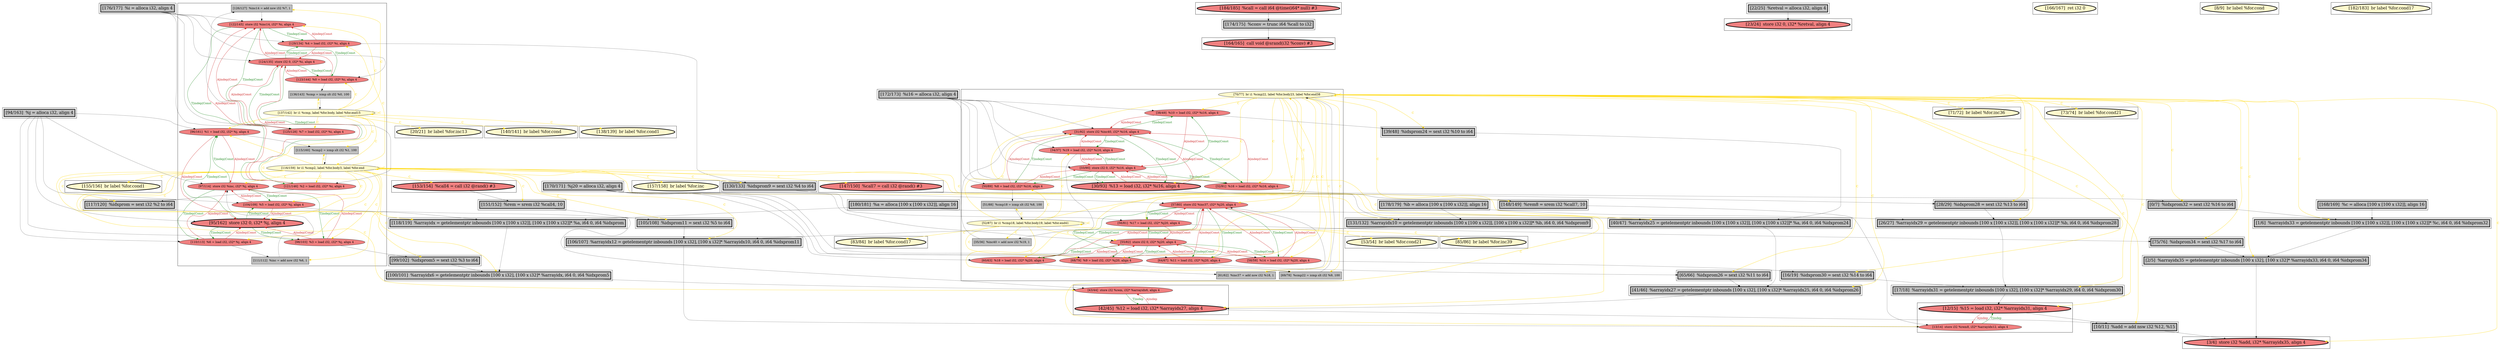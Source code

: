 
digraph G {



node408->node413 [style=solid,color=gold,label="C",penwidth=1.0,fontcolor=gold ]
node412->node402 [style=solid,color=forestgreen,label="T|indep|Const",penwidth=1.0,fontcolor=forestgreen ]
node376->node372 [style=solid,color=black,label="",penwidth=0.5,fontcolor=black ]
node369->node373 [style=solid,color=forestgreen,label="T|indep|Const",penwidth=1.0,fontcolor=forestgreen ]
node399->node366 [style=solid,color=gold,label="C",penwidth=1.0,fontcolor=gold ]
node360->node361 [style=solid,color=forestgreen,label="T|indep",penwidth=1.0,fontcolor=forestgreen ]
node361->node360 [style=solid,color=firebrick3,label="A|indep",penwidth=1.0,fontcolor=firebrick3 ]
node440->node436 [style=solid,color=black,label="",penwidth=0.5,fontcolor=black ]
node372->node382 [style=solid,color=forestgreen,label="T|indep|Const",penwidth=1.0,fontcolor=forestgreen ]
node382->node372 [style=solid,color=firebrick3,label="A|indep|Const",penwidth=1.0,fontcolor=firebrick3 ]
node407->node401 [style=solid,color=firebrick3,label="A|indep|Const",penwidth=1.0,fontcolor=firebrick3 ]
node369->node379 [style=solid,color=forestgreen,label="T|indep|Const",penwidth=1.0,fontcolor=forestgreen ]
node354->node353 [style=solid,color=firebrick3,label="A|indep",penwidth=1.0,fontcolor=firebrick3 ]
node372->node368 [style=solid,color=forestgreen,label="T|indep|Const",penwidth=1.0,fontcolor=forestgreen ]
node368->node372 [style=solid,color=firebrick3,label="A|indep|Const",penwidth=1.0,fontcolor=firebrick3 ]
node368->node377 [style=solid,color=firebrick3,label="A|indep|Const",penwidth=1.0,fontcolor=firebrick3 ]
node377->node368 [style=solid,color=forestgreen,label="T|indep|Const",penwidth=1.0,fontcolor=forestgreen ]
node384->node369 [style=solid,color=firebrick3,label="A|indep|Const",penwidth=1.0,fontcolor=firebrick3 ]
node377->node381 [style=solid,color=forestgreen,label="T|indep|Const",penwidth=1.0,fontcolor=forestgreen ]
node398->node413 [style=solid,color=firebrick3,label="A|indep|Const",penwidth=1.0,fontcolor=firebrick3 ]
node413->node398 [style=solid,color=forestgreen,label="T|indep|Const",penwidth=1.0,fontcolor=forestgreen ]
node380->node377 [style=solid,color=firebrick3,label="A|indep|Const",penwidth=1.0,fontcolor=firebrick3 ]
node408->node367 [style=solid,color=gold,label="C",penwidth=1.0,fontcolor=gold ]
node353->node354 [style=solid,color=forestgreen,label="T|indep",penwidth=1.0,fontcolor=forestgreen ]
node372->node380 [style=solid,color=forestgreen,label="T|indep|Const",penwidth=1.0,fontcolor=forestgreen ]
node373->node369 [style=solid,color=firebrick3,label="A|indep|Const",penwidth=1.0,fontcolor=firebrick3 ]
node380->node372 [style=solid,color=firebrick3,label="A|indep|Const",penwidth=1.0,fontcolor=firebrick3 ]
node414->node398 [style=solid,color=forestgreen,label="T|indep|Const",penwidth=1.0,fontcolor=forestgreen ]
node398->node414 [style=solid,color=firebrick3,label="A|indep|Const",penwidth=1.0,fontcolor=firebrick3 ]
node370->node433 [style=solid,color=gold,label="C",penwidth=1.0,fontcolor=gold ]
node403->node401 [style=solid,color=firebrick3,label="A|indep|Const",penwidth=1.0,fontcolor=firebrick3 ]
node414->node397 [style=solid,color=forestgreen,label="T|indep|Const",penwidth=1.0,fontcolor=forestgreen ]
node397->node414 [style=solid,color=firebrick3,label="A|indep|Const",penwidth=1.0,fontcolor=firebrick3 ]
node400->node413 [style=solid,color=firebrick3,label="A|indep|Const",penwidth=1.0,fontcolor=firebrick3 ]
node413->node400 [style=solid,color=forestgreen,label="T|indep|Const",penwidth=1.0,fontcolor=forestgreen ]
node407->node412 [style=solid,color=firebrick3,label="A|indep|Const",penwidth=1.0,fontcolor=firebrick3 ]
node412->node407 [style=solid,color=forestgreen,label="T|indep|Const",penwidth=1.0,fontcolor=forestgreen ]
node387->node371 [style=solid,color=black,label="",penwidth=0.5,fontcolor=black ]
node352->node389 [style=solid,color=black,label="",penwidth=0.5,fontcolor=black ]
node414->node405 [style=solid,color=forestgreen,label="T|indep|Const",penwidth=1.0,fontcolor=forestgreen ]
node405->node414 [style=solid,color=firebrick3,label="A|indep|Const",penwidth=1.0,fontcolor=firebrick3 ]
node354->node352 [style=solid,color=black,label="",penwidth=0.5,fontcolor=black ]
node399->node414 [style=solid,color=gold,label="C",penwidth=1.0,fontcolor=gold ]
node399->node409 [style=solid,color=gold,label="C",penwidth=1.0,fontcolor=gold ]
node437->node362 [style=solid,color=black,label="",penwidth=0.5,fontcolor=black ]
node422->node368 [style=solid,color=black,label="",penwidth=0.5,fontcolor=black ]
node431->node413 [style=solid,color=black,label="",penwidth=0.5,fontcolor=black ]
node363->node362 [style=solid,color=black,label="",penwidth=0.5,fontcolor=black ]
node408->node405 [style=solid,color=gold,label="C",penwidth=1.0,fontcolor=gold ]
node432->node436 [style=solid,color=black,label="",penwidth=0.5,fontcolor=black ]
node375->node376 [style=solid,color=gold,label="C",penwidth=1.0,fontcolor=gold ]
node400->node414 [style=solid,color=firebrick3,label="A|indep|Const",penwidth=1.0,fontcolor=firebrick3 ]
node436->node360 [style=solid,color=black,label="",penwidth=0.5,fontcolor=black ]
node409->node406 [style=solid,color=black,label="",penwidth=0.5,fontcolor=black ]
node412->node403 [style=solid,color=forestgreen,label="T|indep|Const",penwidth=1.0,fontcolor=forestgreen ]
node411->node414 [style=solid,color=firebrick3,label="A|indep|Const",penwidth=1.0,fontcolor=firebrick3 ]
node370->node388 [style=solid,color=gold,label="C",penwidth=1.0,fontcolor=gold ]
node403->node416 [style=solid,color=black,label="",penwidth=0.5,fontcolor=black ]
node401->node402 [style=solid,color=forestgreen,label="T|indep|Const",penwidth=1.0,fontcolor=forestgreen ]
node411->node358 [style=solid,color=black,label="",penwidth=0.5,fontcolor=black ]
node401->node404 [style=solid,color=forestgreen,label="T|indep|Const",penwidth=1.0,fontcolor=forestgreen ]
node413->node411 [style=solid,color=forestgreen,label="T|indep|Const",penwidth=1.0,fontcolor=forestgreen ]
node370->node425 [style=solid,color=gold,label="C",penwidth=1.0,fontcolor=gold ]
node380->node435 [style=solid,color=black,label="",penwidth=0.5,fontcolor=black ]
node379->node371 [style=solid,color=firebrick3,label="A|indep|Const",penwidth=1.0,fontcolor=firebrick3 ]
node438->node434 [style=solid,color=black,label="",penwidth=0.5,fontcolor=black ]
node379->node369 [style=solid,color=firebrick3,label="A|indep|Const",penwidth=1.0,fontcolor=firebrick3 ]
node374->node369 [style=solid,color=black,label="",penwidth=0.5,fontcolor=black ]
node441->node349 [style=solid,color=black,label="",penwidth=0.5,fontcolor=black ]
node381->node376 [style=solid,color=black,label="",penwidth=0.5,fontcolor=black ]
node406->node399 [style=solid,color=black,label="",penwidth=0.5,fontcolor=black ]
node370->node380 [style=solid,color=gold,label="C",penwidth=1.0,fontcolor=gold ]
node408->node416 [style=solid,color=gold,label="C",penwidth=1.0,fontcolor=gold ]
node399->node417 [style=solid,color=gold,label="C",penwidth=1.0,fontcolor=gold ]
node349->node389 [style=solid,color=black,label="",penwidth=0.5,fontcolor=black ]
node431->node400 [style=solid,color=black,label="",penwidth=0.5,fontcolor=black ]
node411->node413 [style=solid,color=firebrick3,label="A|indep|Const",penwidth=1.0,fontcolor=firebrick3 ]
node371->node384 [style=solid,color=forestgreen,label="T|indep|Const",penwidth=1.0,fontcolor=forestgreen ]
node408->node407 [style=solid,color=gold,label="C",penwidth=1.0,fontcolor=gold ]
node424->node359 [style=solid,color=black,label="",penwidth=0.5,fontcolor=black ]
node403->node412 [style=solid,color=firebrick3,label="A|indep|Const",penwidth=1.0,fontcolor=firebrick3 ]
node399->node421 [style=solid,color=gold,label="C",penwidth=1.0,fontcolor=gold ]
node408->node363 [style=solid,color=gold,label="C",penwidth=1.0,fontcolor=gold ]
node435->node432 [style=solid,color=black,label="",penwidth=0.5,fontcolor=black ]
node372->node381 [style=solid,color=forestgreen,label="T|indep|Const",penwidth=1.0,fontcolor=forestgreen ]
node399->node408 [style=solid,color=gold,label="C",penwidth=1.0,fontcolor=gold ]
node408->node359 [style=solid,color=gold,label="C",penwidth=1.0,fontcolor=gold ]
node404->node395 [style=solid,color=black,label="",penwidth=0.5,fontcolor=black ]
node370->node440 [style=solid,color=gold,label="C",penwidth=1.0,fontcolor=gold ]
node408->node390 [style=solid,color=gold,label="C",penwidth=1.0,fontcolor=gold ]
node369->node384 [style=solid,color=forestgreen,label="T|indep|Const",penwidth=1.0,fontcolor=forestgreen ]
node394->node425 [style=solid,color=black,label="",penwidth=0.5,fontcolor=black ]
node370->node383 [style=solid,color=gold,label="C",penwidth=1.0,fontcolor=gold ]
node408->node396 [style=solid,color=gold,label="C",penwidth=1.0,fontcolor=gold ]
node375->node368 [style=solid,color=gold,label="C",penwidth=1.0,fontcolor=gold ]
node370->node434 [style=solid,color=gold,label="C",penwidth=1.0,fontcolor=gold ]
node365->node363 [style=solid,color=black,label="",penwidth=0.5,fontcolor=black ]
node408->node352 [style=solid,color=gold,label="C",penwidth=1.0,fontcolor=gold ]
node375->node385 [style=solid,color=gold,label="C",penwidth=1.0,fontcolor=gold ]
node375->node381 [style=solid,color=gold,label="C",penwidth=1.0,fontcolor=gold ]
node401->node407 [style=solid,color=forestgreen,label="T|indep|Const",penwidth=1.0,fontcolor=forestgreen ]
node408->node362 [style=solid,color=gold,label="C",penwidth=1.0,fontcolor=gold ]
node370->node374 [style=solid,color=gold,label="C",penwidth=1.0,fontcolor=gold ]
node384->node371 [style=solid,color=firebrick3,label="A|indep|Const",penwidth=1.0,fontcolor=firebrick3 ]
node370->node419 [style=solid,color=gold,label="C",penwidth=1.0,fontcolor=gold ]
node375->node378 [style=solid,color=gold,label="C",penwidth=1.0,fontcolor=gold ]
node408->node358 [style=solid,color=gold,label="C",penwidth=1.0,fontcolor=gold ]
node370->node439 [style=solid,color=gold,label="C",penwidth=1.0,fontcolor=gold ]
node395->node412 [style=solid,color=black,label="",penwidth=0.5,fontcolor=black ]
node370->node435 [style=solid,color=gold,label="C",penwidth=1.0,fontcolor=gold ]
node404->node401 [style=solid,color=firebrick3,label="A|indep|Const",penwidth=1.0,fontcolor=firebrick3 ]
node361->node352 [style=solid,color=black,label="",penwidth=0.5,fontcolor=black ]
node378->node375 [style=solid,color=black,label="",penwidth=0.5,fontcolor=black ]
node359->node355 [style=solid,color=black,label="",penwidth=0.5,fontcolor=black ]
node379->node374 [style=solid,color=black,label="",penwidth=0.5,fontcolor=black ]
node370->node379 [style=solid,color=gold,label="C",penwidth=1.0,fontcolor=gold ]
node399->node400 [style=solid,color=gold,label="C",penwidth=1.0,fontcolor=gold ]
node414->node411 [style=solid,color=forestgreen,label="T|indep|Const",penwidth=1.0,fontcolor=forestgreen ]
node370->node360 [style=solid,color=gold,label="C",penwidth=1.0,fontcolor=gold ]
node408->node350 [style=solid,color=gold,label="C",penwidth=1.0,fontcolor=gold ]
node370->node386 [style=solid,color=gold,label="C",penwidth=1.0,fontcolor=gold ]
node408->node354 [style=solid,color=gold,label="C",penwidth=1.0,fontcolor=gold ]
node370->node382 [style=solid,color=gold,label="C",penwidth=1.0,fontcolor=gold ]
node375->node375 [style=solid,color=gold,label="C",penwidth=1.0,fontcolor=gold ]
node375->node356 [style=solid,color=gold,label="C",penwidth=1.0,fontcolor=gold ]
node370->node436 [style=solid,color=gold,label="C",penwidth=1.0,fontcolor=gold ]
node408->node361 [style=solid,color=gold,label="C",penwidth=1.0,fontcolor=gold ]
node384->node440 [style=solid,color=black,label="",penwidth=0.5,fontcolor=black ]
node401->node409 [style=solid,color=forestgreen,label="T|indep|Const",penwidth=1.0,fontcolor=forestgreen ]
node375->node383 [style=solid,color=gold,label="C",penwidth=1.0,fontcolor=gold ]
node375->node426 [style=solid,color=gold,label="C",penwidth=1.0,fontcolor=gold ]
node399->node399 [style=solid,color=gold,label="C",penwidth=1.0,fontcolor=gold ]
node375->node430 [style=solid,color=gold,label="C",penwidth=1.0,fontcolor=gold ]
node370->node432 [style=solid,color=gold,label="C",penwidth=1.0,fontcolor=gold ]
node399->node412 [style=solid,color=gold,label="C",penwidth=1.0,fontcolor=gold ]
node370->node370 [style=solid,color=gold,label="C",penwidth=1.0,fontcolor=gold ]
node399->node395 [style=solid,color=gold,label="C",penwidth=1.0,fontcolor=gold ]
node370->node353 [style=solid,color=gold,label="C",penwidth=1.0,fontcolor=gold ]
node408->node365 [style=solid,color=gold,label="C",penwidth=1.0,fontcolor=gold ]
node375->node372 [style=solid,color=gold,label="C",penwidth=1.0,fontcolor=gold ]
node370->node391 [style=solid,color=gold,label="C",penwidth=1.0,fontcolor=gold ]
node408->node418 [style=solid,color=gold,label="C",penwidth=1.0,fontcolor=gold ]
node422->node372 [style=solid,color=black,label="",penwidth=0.5,fontcolor=black ]
node402->node401 [style=solid,color=firebrick3,label="A|indep|Const",penwidth=1.0,fontcolor=firebrick3 ]
node387->node384 [style=solid,color=black,label="",penwidth=0.5,fontcolor=black ]
node382->node433 [style=solid,color=black,label="",penwidth=0.5,fontcolor=black ]
node402->node412 [style=solid,color=firebrick3,label="A|indep|Const",penwidth=1.0,fontcolor=firebrick3 ]
node433->node386 [style=solid,color=black,label="",penwidth=0.5,fontcolor=black ]
node375->node370 [style=solid,color=gold,label="C",penwidth=1.0,fontcolor=gold ]
node408->node437 [style=solid,color=gold,label="C",penwidth=1.0,fontcolor=gold ]
node410->node408 [style=solid,color=black,label="",penwidth=0.5,fontcolor=black ]
node408->node408 [style=solid,color=gold,label="C",penwidth=1.0,fontcolor=gold ]
node399->node404 [style=solid,color=gold,label="C",penwidth=1.0,fontcolor=gold ]
node402->node365 [style=solid,color=black,label="",penwidth=0.5,fontcolor=black ]
node377->node382 [style=solid,color=forestgreen,label="T|indep|Const",penwidth=1.0,fontcolor=forestgreen ]
node408->node389 [style=solid,color=gold,label="C",penwidth=1.0,fontcolor=gold ]
node377->node380 [style=solid,color=forestgreen,label="T|indep|Const",penwidth=1.0,fontcolor=forestgreen ]
node362->node361 [style=solid,color=black,label="",penwidth=0.5,fontcolor=black ]
node371->node385 [style=solid,color=forestgreen,label="T|indep|Const",penwidth=1.0,fontcolor=forestgreen ]
node420->node363 [style=solid,color=black,label="",penwidth=0.5,fontcolor=black ]
node381->node377 [style=solid,color=firebrick3,label="A|indep|Const",penwidth=1.0,fontcolor=firebrick3 ]
node408->node398 [style=solid,color=gold,label="C",penwidth=1.0,fontcolor=gold ]
node393->node401 [style=solid,color=black,label="",penwidth=0.5,fontcolor=black ]
node399->node406 [style=solid,color=gold,label="C",penwidth=1.0,fontcolor=gold ]
node382->node377 [style=solid,color=firebrick3,label="A|indep|Const",penwidth=1.0,fontcolor=firebrick3 ]
node413->node405 [style=solid,color=forestgreen,label="T|indep|Const",penwidth=1.0,fontcolor=forestgreen ]
node375->node371 [style=solid,color=gold,label="C",penwidth=1.0,fontcolor=gold ]
node408->node441 [style=solid,color=gold,label="C",penwidth=1.0,fontcolor=gold ]
node405->node413 [style=solid,color=firebrick3,label="A|indep|Const",penwidth=1.0,fontcolor=firebrick3 ]
node387->node373 [style=solid,color=black,label="",penwidth=0.5,fontcolor=black ]
node386->node434 [style=solid,color=black,label="",penwidth=0.5,fontcolor=black ]
node369->node385 [style=solid,color=forestgreen,label="T|indep|Const",penwidth=1.0,fontcolor=forestgreen ]
node414->node400 [style=solid,color=forestgreen,label="T|indep|Const",penwidth=1.0,fontcolor=forestgreen ]
node412->node404 [style=solid,color=forestgreen,label="T|indep|Const",penwidth=1.0,fontcolor=forestgreen ]
node391->node360 [style=solid,color=black,label="",penwidth=0.5,fontcolor=black ]
node393->node403 [style=solid,color=black,label="",penwidth=0.5,fontcolor=black ]
node383->node370 [style=solid,color=black,label="",penwidth=0.5,fontcolor=black ]
node370->node438 [style=solid,color=gold,label="C",penwidth=1.0,fontcolor=gold ]
node422->node381 [style=solid,color=black,label="",penwidth=0.5,fontcolor=black ]
node393->node412 [style=solid,color=black,label="",penwidth=0.5,fontcolor=black ]
node413->node397 [style=solid,color=forestgreen,label="T|indep|Const",penwidth=1.0,fontcolor=forestgreen ]
node397->node413 [style=solid,color=firebrick3,label="A|indep|Const",penwidth=1.0,fontcolor=firebrick3 ]
node434->node353 [style=solid,color=black,label="",penwidth=0.5,fontcolor=black ]
node385->node383 [style=solid,color=black,label="",penwidth=0.5,fontcolor=black ]
node370->node373 [style=solid,color=gold,label="C",penwidth=1.0,fontcolor=gold ]
node387->node385 [style=solid,color=black,label="",penwidth=0.5,fontcolor=black ]
node393->node407 [style=solid,color=black,label="",penwidth=0.5,fontcolor=black ]
node408->node349 [style=solid,color=gold,label="C",penwidth=1.0,fontcolor=gold ]
node371->node373 [style=solid,color=forestgreen,label="T|indep|Const",penwidth=1.0,fontcolor=forestgreen ]
node373->node371 [style=solid,color=firebrick3,label="A|indep|Const",penwidth=1.0,fontcolor=firebrick3 ]
node401->node403 [style=solid,color=forestgreen,label="T|indep|Const",penwidth=1.0,fontcolor=forestgreen ]
node388->node391 [style=solid,color=black,label="",penwidth=0.5,fontcolor=black ]
node370->node394 [style=solid,color=gold,label="C",penwidth=1.0,fontcolor=gold ]
node422->node382 [style=solid,color=black,label="",penwidth=0.5,fontcolor=black ]
node405->node437 [style=solid,color=black,label="",penwidth=0.5,fontcolor=black ]
node399->node410 [style=solid,color=gold,label="C",penwidth=1.0,fontcolor=gold ]
node431->node414 [style=solid,color=black,label="",penwidth=0.5,fontcolor=black ]
node397->node396 [style=solid,color=black,label="",penwidth=0.5,fontcolor=black ]
node370->node384 [style=solid,color=gold,label="C",penwidth=1.0,fontcolor=gold ]
node358->node355 [style=solid,color=black,label="",penwidth=0.5,fontcolor=black ]
node355->node354 [style=solid,color=black,label="",penwidth=0.5,fontcolor=black ]
node408->node355 [style=solid,color=gold,label="C",penwidth=1.0,fontcolor=gold ]
node425->node353 [style=solid,color=black,label="",penwidth=0.5,fontcolor=black ]
node385->node369 [style=solid,color=firebrick3,label="A|indep|Const",penwidth=1.0,fontcolor=firebrick3 ]
node368->node378 [style=solid,color=black,label="",penwidth=0.5,fontcolor=black ]
node371->node379 [style=solid,color=forestgreen,label="T|indep|Const",penwidth=1.0,fontcolor=forestgreen ]
node423->node429 [style=solid,color=black,label="",penwidth=0.5,fontcolor=black ]
node408->node400 [style=solid,color=gold,label="C",penwidth=1.0,fontcolor=gold ]
node390->node349 [style=solid,color=black,label="",penwidth=0.5,fontcolor=black ]
node387->node369 [style=solid,color=black,label="",penwidth=0.5,fontcolor=black ]
node408->node403 [style=solid,color=gold,label="C",penwidth=1.0,fontcolor=gold ]
node409->node401 [style=solid,color=firebrick3,label="A|indep|Const",penwidth=1.0,fontcolor=firebrick3 ]
node407->node350 [style=solid,color=black,label="",penwidth=0.5,fontcolor=black ]
node398->node441 [style=solid,color=black,label="",penwidth=0.5,fontcolor=black ]
node381->node372 [style=solid,color=firebrick3,label="A|indep|Const",penwidth=1.0,fontcolor=firebrick3 ]
node393->node409 [style=solid,color=black,label="",penwidth=0.5,fontcolor=black ]
node427->node390 [style=solid,color=black,label="",penwidth=0.5,fontcolor=black ]
node370->node385 [style=solid,color=gold,label="C",penwidth=1.0,fontcolor=gold ]
node431->node405 [style=solid,color=black,label="",penwidth=0.5,fontcolor=black ]
node408->node410 [style=solid,color=gold,label="C",penwidth=1.0,fontcolor=gold ]
node350->node390 [style=solid,color=black,label="",penwidth=0.5,fontcolor=black ]
node387->node379 [style=solid,color=black,label="",penwidth=0.5,fontcolor=black ]
node393->node404 [style=solid,color=black,label="",penwidth=0.5,fontcolor=black ]
node404->node412 [style=solid,color=firebrick3,label="A|indep|Const",penwidth=1.0,fontcolor=firebrick3 ]
node396->node413 [style=solid,color=black,label="",penwidth=0.5,fontcolor=black ]
node431->node398 [style=solid,color=black,label="",penwidth=0.5,fontcolor=black ]
node408->node411 [style=solid,color=gold,label="C",penwidth=1.0,fontcolor=gold ]
node416->node359 [style=solid,color=black,label="",penwidth=0.5,fontcolor=black ]
node357->node364 [style=solid,color=black,label="",penwidth=0.5,fontcolor=black ]
node424->node386 [style=solid,color=black,label="",penwidth=0.5,fontcolor=black ]
node408->node397 [style=solid,color=gold,label="C",penwidth=1.0,fontcolor=gold ]
node408->node402 [style=solid,color=gold,label="C",penwidth=1.0,fontcolor=gold ]
node431->node411 [style=solid,color=black,label="",penwidth=0.5,fontcolor=black ]
node415->node423 [style=solid,color=black,label="",penwidth=0.5,fontcolor=black ]
node385->node371 [style=solid,color=firebrick3,label="A|indep|Const",penwidth=1.0,fontcolor=firebrick3 ]
node370->node369 [style=solid,color=gold,label="C",penwidth=1.0,fontcolor=gold ]
node393->node402 [style=solid,color=black,label="",penwidth=0.5,fontcolor=black ]
node422->node380 [style=solid,color=black,label="",penwidth=0.5,fontcolor=black ]
node373->node438 [style=solid,color=black,label="",penwidth=0.5,fontcolor=black ]
node400->node410 [style=solid,color=black,label="",penwidth=0.5,fontcolor=black ]
node412->node409 [style=solid,color=forestgreen,label="T|indep|Const",penwidth=1.0,fontcolor=forestgreen ]
node409->node412 [style=solid,color=firebrick3,label="A|indep|Const",penwidth=1.0,fontcolor=firebrick3 ]
node422->node377 [style=solid,color=black,label="",penwidth=0.5,fontcolor=black ]
node420->node432 [style=solid,color=black,label="",penwidth=0.5,fontcolor=black ]
node431->node397 [style=solid,color=black,label="",penwidth=0.5,fontcolor=black ]


subgraph cluster53 {


node440 [penwidth=3.0,fontsize=20,fillcolor=grey,label="[99/102]  %idxprom5 = sext i32 %3 to i64",shape=rectangle,style=filled ]



}

subgraph cluster51 {


node438 [penwidth=3.0,fontsize=20,fillcolor=grey,label="[105/108]  %idxprom11 = sext i32 %5 to i64",shape=rectangle,style=filled ]



}

subgraph cluster50 {


node437 [penwidth=3.0,fontsize=20,fillcolor=grey,label="[65/66]  %idxprom26 = sext i32 %11 to i64",shape=rectangle,style=filled ]



}

subgraph cluster49 {


node436 [penwidth=3.0,fontsize=20,fillcolor=grey,label="[100/101]  %arrayidx6 = getelementptr inbounds [100 x i32], [100 x i32]* %arrayidx, i64 0, i64 %idxprom5",shape=rectangle,style=filled ]



}

subgraph cluster45 {


node432 [penwidth=3.0,fontsize=20,fillcolor=grey,label="[118/119]  %arrayidx = getelementptr inbounds [100 x [100 x i32]], [100 x [100 x i32]]* %a, i64 0, i64 %idxprom",shape=rectangle,style=filled ]



}

subgraph cluster41 {


node428 [penwidth=3.0,fontsize=20,fillcolor=lemonchiffon,label="[166/167]  ret i32 0",shape=ellipse,style=filled ]



}

subgraph cluster39 {


node426 [penwidth=3.0,fontsize=20,fillcolor=lemonchiffon,label="[140/141]  br label %for.cond",shape=ellipse,style=filled ]



}

subgraph cluster38 {


node425 [penwidth=3.0,fontsize=20,fillcolor=grey,label="[148/149]  %rem8 = srem i32 %call7, 10",shape=rectangle,style=filled ]



}

subgraph cluster46 {


node433 [penwidth=3.0,fontsize=20,fillcolor=grey,label="[130/133]  %idxprom9 = sext i32 %4 to i64",shape=rectangle,style=filled ]



}

subgraph cluster37 {


node424 [penwidth=3.0,fontsize=20,fillcolor=grey,label="[178/179]  %b = alloca [100 x [100 x i32]], align 16",shape=rectangle,style=filled ]



}

subgraph cluster36 {


node423 [penwidth=3.0,fontsize=20,fillcolor=grey,label="[174/175]  %conv = trunc i64 %call to i32",shape=rectangle,style=filled ]



}

subgraph cluster15 {


node366 [penwidth=3.0,fontsize=20,fillcolor=lemonchiffon,label="[53/54]  br label %for.cond21",shape=ellipse,style=filled ]



}

subgraph cluster40 {


node427 [penwidth=3.0,fontsize=20,fillcolor=grey,label="[168/169]  %c = alloca [100 x [100 x i32]], align 16",shape=rectangle,style=filled ]



}

subgraph cluster35 {


node422 [penwidth=3.0,fontsize=20,fillcolor=grey,label="[176/177]  %i = alloca i32, align 4",shape=rectangle,style=filled ]



}

subgraph cluster54 {


node441 [penwidth=3.0,fontsize=20,fillcolor=grey,label="[75/76]  %idxprom34 = sext i32 %17 to i64",shape=rectangle,style=filled ]



}

subgraph cluster42 {


node429 [penwidth=3.0,fontsize=20,fillcolor=lightcoral,label="[164/165]  call void @srand(i32 %conv) #3",shape=ellipse,style=filled ]



}

subgraph cluster11 {


node362 [penwidth=3.0,fontsize=20,fillcolor=grey,label="[41/46]  %arrayidx27 = getelementptr inbounds [100 x i32], [100 x i32]* %arrayidx25, i64 0, i64 %idxprom26",shape=rectangle,style=filled ]



}

subgraph cluster43 {


node430 [penwidth=3.0,fontsize=20,fillcolor=lemonchiffon,label="[138/139]  br label %for.cond1",shape=ellipse,style=filled ]



}

subgraph cluster19 {


node387 [penwidth=3.0,fontsize=20,fillcolor=grey,label="[94/163]  %j = alloca i32, align 4",shape=rectangle,style=filled ]



}

subgraph cluster9 {


node359 [penwidth=3.0,fontsize=20,fillcolor=grey,label="[26/27]  %arrayidx29 = getelementptr inbounds [100 x [100 x i32]], [100 x [100 x i32]]* %b, i64 0, i64 %idxprom28",shape=rectangle,style=filled ]



}

subgraph cluster52 {


node439 [penwidth=3.0,fontsize=20,fillcolor=lemonchiffon,label="[157/158]  br label %for.inc",shape=ellipse,style=filled ]



}

subgraph cluster8 {


node358 [penwidth=3.0,fontsize=20,fillcolor=grey,label="[16/19]  %idxprom30 = sext i32 %14 to i64",shape=rectangle,style=filled ]



}

subgraph cluster10 {


node361 [penwidth=3.0,fontsize=20,fillcolor=lightcoral,label="[42/45]  %12 = load i32, i32* %arrayidx27, align 4",shape=ellipse,style=filled ]
node360 [fillcolor=lightcoral,label="[43/44]  store i32 %rem, i32* %arrayidx6, align 4",shape=ellipse,style=filled ]



}

subgraph cluster23 {


node391 [penwidth=3.0,fontsize=20,fillcolor=grey,label="[151/152]  %rem = srem i32 %call4, 10",shape=rectangle,style=filled ]



}

subgraph cluster7 {


node357 [penwidth=3.0,fontsize=20,fillcolor=grey,label="[22/25]  %retval = alloca i32, align 4",shape=rectangle,style=filled ]



}

subgraph cluster14 {


node365 [penwidth=3.0,fontsize=20,fillcolor=grey,label="[39/48]  %idxprom24 = sext i32 %10 to i64",shape=rectangle,style=filled ]



}

subgraph cluster44 {


node431 [penwidth=3.0,fontsize=20,fillcolor=grey,label="[170/171]  %j20 = alloca i32, align 4",shape=rectangle,style=filled ]



}

subgraph cluster6 {


node356 [penwidth=3.0,fontsize=20,fillcolor=lemonchiffon,label="[20/21]  br label %for.inc13",shape=ellipse,style=filled ]



}

subgraph cluster30 {


node417 [penwidth=3.0,fontsize=20,fillcolor=lemonchiffon,label="[85/86]  br label %for.inc39",shape=ellipse,style=filled ]



}

subgraph cluster31 {


node418 [penwidth=3.0,fontsize=20,fillcolor=lemonchiffon,label="[71/72]  br label %for.inc36",shape=ellipse,style=filled ]



}

subgraph cluster0 {


node349 [penwidth=3.0,fontsize=20,fillcolor=grey,label="[2/5]  %arrayidx35 = getelementptr inbounds [100 x i32], [100 x i32]* %arrayidx33, i64 0, i64 %idxprom34",shape=rectangle,style=filled ]



}

subgraph cluster13 {


node364 [penwidth=3.0,fontsize=20,fillcolor=lightcoral,label="[23/24]  store i32 0, i32* %retval, align 4",shape=ellipse,style=filled ]



}

subgraph cluster5 {


node355 [penwidth=3.0,fontsize=20,fillcolor=grey,label="[17/18]  %arrayidx31 = getelementptr inbounds [100 x i32], [100 x i32]* %arrayidx29, i64 0, i64 %idxprom30",shape=rectangle,style=filled ]



}

subgraph cluster47 {


node434 [penwidth=3.0,fontsize=20,fillcolor=grey,label="[106/107]  %arrayidx12 = getelementptr inbounds [100 x i32], [100 x i32]* %arrayidx10, i64 0, i64 %idxprom11",shape=rectangle,style=filled ]



}

subgraph cluster1 {


node350 [penwidth=3.0,fontsize=20,fillcolor=grey,label="[0/7]  %idxprom32 = sext i32 %16 to i64",shape=rectangle,style=filled ]



}

subgraph cluster32 {


node419 [penwidth=3.0,fontsize=20,fillcolor=lemonchiffon,label="[155/156]  br label %for.cond1",shape=ellipse,style=filled ]



}

subgraph cluster3 {


node352 [penwidth=3.0,fontsize=20,fillcolor=grey,label="[10/11]  %add = add nsw i32 %12, %15",shape=rectangle,style=filled ]



}

subgraph cluster48 {


node435 [penwidth=3.0,fontsize=20,fillcolor=grey,label="[117/120]  %idxprom = sext i32 %2 to i64",shape=rectangle,style=filled ]



}

subgraph cluster4 {


node354 [penwidth=3.0,fontsize=20,fillcolor=lightcoral,label="[12/15]  %15 = load i32, i32* %arrayidx31, align 4",shape=ellipse,style=filled ]
node353 [fillcolor=lightcoral,label="[13/14]  store i32 %rem8, i32* %arrayidx12, align 4",shape=ellipse,style=filled ]



}

subgraph cluster17 {


node385 [fillcolor=lightcoral,label="[96/161]  %1 = load i32, i32* %j, align 4",shape=ellipse,style=filled ]
node384 [fillcolor=lightcoral,label="[98/103]  %3 = load i32, i32* %j, align 4",shape=ellipse,style=filled ]
node373 [fillcolor=lightcoral,label="[104/109]  %5 = load i32, i32* %j, align 4",shape=ellipse,style=filled ]
node369 [fillcolor=lightcoral,label="[97/114]  store i32 %inc, i32* %j, align 4",shape=ellipse,style=filled ]
node375 [fillcolor=lemonchiffon,label="[137/142]  br i1 %cmp, label %for.body, label %for.end15",shape=ellipse,style=filled ]
node381 [fillcolor=lightcoral,label="[125/128]  %7 = load i32, i32* %i, align 4",shape=ellipse,style=filled ]
node372 [fillcolor=lightcoral,label="[122/145]  store i32 %inc14, i32* %i, align 4",shape=ellipse,style=filled ]
node371 [penwidth=3.0,fontsize=20,fillcolor=lightcoral,label="[95/162]  store i32 0, i32* %j, align 4",shape=ellipse,style=filled ]
node374 [fillcolor=grey,label="[111/112]  %inc = add nsw i32 %6, 1",shape=rectangle,style=filled ]
node370 [fillcolor=lemonchiffon,label="[116/159]  br i1 %cmp2, label %for.body3, label %for.end",shape=ellipse,style=filled ]
node368 [fillcolor=lightcoral,label="[123/144]  %0 = load i32, i32* %i, align 4",shape=ellipse,style=filled ]
node376 [fillcolor=grey,label="[126/127]  %inc14 = add nsw i32 %7, 1",shape=rectangle,style=filled ]
node382 [fillcolor=lightcoral,label="[129/134]  %4 = load i32, i32* %i, align 4",shape=ellipse,style=filled ]
node377 [fillcolor=lightcoral,label="[124/135]  store i32 0, i32* %i, align 4",shape=ellipse,style=filled ]
node378 [fillcolor=grey,label="[136/143]  %cmp = icmp slt i32 %0, 100",shape=rectangle,style=filled ]
node379 [fillcolor=lightcoral,label="[110/113]  %6 = load i32, i32* %j, align 4",shape=ellipse,style=filled ]
node380 [fillcolor=lightcoral,label="[121/146]  %2 = load i32, i32* %i, align 4",shape=ellipse,style=filled ]
node383 [fillcolor=grey,label="[115/160]  %cmp2 = icmp slt i32 %1, 100",shape=rectangle,style=filled ]



}

subgraph cluster16 {


node367 [penwidth=3.0,fontsize=20,fillcolor=lemonchiffon,label="[73/74]  br label %for.cond21",shape=ellipse,style=filled ]



}

subgraph cluster2 {


node351 [penwidth=3.0,fontsize=20,fillcolor=lemonchiffon,label="[8/9]  br label %for.cond",shape=ellipse,style=filled ]



}

subgraph cluster34 {


node421 [penwidth=3.0,fontsize=20,fillcolor=lemonchiffon,label="[83/84]  br label %for.cond17",shape=ellipse,style=filled ]



}

subgraph cluster22 {


node390 [penwidth=3.0,fontsize=20,fillcolor=grey,label="[1/6]  %arrayidx33 = getelementptr inbounds [100 x [100 x i32]], [100 x [100 x i32]]* %c, i64 0, i64 %idxprom32",shape=rectangle,style=filled ]



}

subgraph cluster25 {


node393 [penwidth=3.0,fontsize=20,fillcolor=grey,label="[172/173]  %i16 = alloca i32, align 4",shape=rectangle,style=filled ]



}

subgraph cluster18 {


node386 [penwidth=3.0,fontsize=20,fillcolor=grey,label="[131/132]  %arrayidx10 = getelementptr inbounds [100 x [100 x i32]], [100 x [100 x i32]]* %b, i64 0, i64 %idxprom9",shape=rectangle,style=filled ]



}

subgraph cluster29 {


node416 [penwidth=3.0,fontsize=20,fillcolor=grey,label="[28/29]  %idxprom28 = sext i32 %13 to i64",shape=rectangle,style=filled ]



}

subgraph cluster20 {


node388 [penwidth=3.0,fontsize=20,fillcolor=lightcoral,label="[153/154]  %call4 = call i32 @rand() #3",shape=ellipse,style=filled ]



}

subgraph cluster26 {


node394 [penwidth=3.0,fontsize=20,fillcolor=lightcoral,label="[147/150]  %call7 = call i32 @rand() #3",shape=ellipse,style=filled ]



}

subgraph cluster24 {


node392 [penwidth=3.0,fontsize=20,fillcolor=lemonchiffon,label="[182/183]  br label %for.cond17",shape=ellipse,style=filled ]



}

subgraph cluster28 {


node415 [penwidth=3.0,fontsize=20,fillcolor=lightcoral,label="[184/185]  %call = call i64 @time(i64* null) #3",shape=ellipse,style=filled ]



}

subgraph cluster27 {


node414 [fillcolor=lightcoral,label="[55/82]  store i32 0, i32* %j20, align 4",shape=ellipse,style=filled ]
node412 [fillcolor=lightcoral,label="[31/92]  store i32 %inc40, i32* %i16, align 4",shape=ellipse,style=filled ]
node411 [fillcolor=lightcoral,label="[58/59]  %14 = load i32, i32* %j20, align 4",shape=ellipse,style=filled ]
node399 [fillcolor=lemonchiffon,label="[52/87]  br i1 %cmp18, label %for.body19, label %for.end41",shape=ellipse,style=filled ]
node398 [fillcolor=lightcoral,label="[56/81]  %17 = load i32, i32* %j20, align 4",shape=ellipse,style=filled ]
node397 [fillcolor=lightcoral,label="[60/63]  %18 = load i32, i32* %j20, align 4",shape=ellipse,style=filled ]
node395 [fillcolor=grey,label="[35/36]  %inc40 = add nsw i32 %19, 1",shape=rectangle,style=filled ]
node413 [fillcolor=lightcoral,label="[57/80]  store i32 %inc37, i32* %j20, align 4",shape=ellipse,style=filled ]
node403 [penwidth=3.0,fontsize=20,fillcolor=lightcoral,label="[30/93]  %13 = load i32, i32* %i16, align 4",shape=ellipse,style=filled ]
node400 [fillcolor=lightcoral,label="[68/79]  %9 = load i32, i32* %j20, align 4",shape=ellipse,style=filled ]
node405 [fillcolor=lightcoral,label="[64/67]  %11 = load i32, i32* %j20, align 4",shape=ellipse,style=filled ]
node396 [fillcolor=grey,label="[61/62]  %inc37 = add nsw i32 %18, 1",shape=rectangle,style=filled ]
node410 [fillcolor=grey,label="[69/78]  %cmp22 = icmp slt i32 %9, 100",shape=rectangle,style=filled ]
node401 [fillcolor=lightcoral,label="[33/90]  store i32 0, i32* %i16, align 4",shape=ellipse,style=filled ]
node402 [fillcolor=lightcoral,label="[38/49]  %10 = load i32, i32* %i16, align 4",shape=ellipse,style=filled ]
node404 [fillcolor=lightcoral,label="[34/37]  %19 = load i32, i32* %i16, align 4",shape=ellipse,style=filled ]
node406 [fillcolor=grey,label="[51/88]  %cmp18 = icmp slt i32 %8, 100",shape=rectangle,style=filled ]
node408 [fillcolor=lemonchiffon,label="[70/77]  br i1 %cmp22, label %for.body23, label %for.end38",shape=ellipse,style=filled ]
node407 [fillcolor=lightcoral,label="[32/91]  %16 = load i32, i32* %i16, align 4",shape=ellipse,style=filled ]
node409 [fillcolor=lightcoral,label="[50/89]  %8 = load i32, i32* %i16, align 4",shape=ellipse,style=filled ]



}

subgraph cluster21 {


node389 [penwidth=3.0,fontsize=20,fillcolor=lightcoral,label="[3/4]  store i32 %add, i32* %arrayidx35, align 4",shape=ellipse,style=filled ]



}

subgraph cluster12 {


node363 [penwidth=3.0,fontsize=20,fillcolor=grey,label="[40/47]  %arrayidx25 = getelementptr inbounds [100 x [100 x i32]], [100 x [100 x i32]]* %a, i64 0, i64 %idxprom24",shape=rectangle,style=filled ]



}

subgraph cluster33 {


node420 [penwidth=3.0,fontsize=20,fillcolor=grey,label="[180/181]  %a = alloca [100 x [100 x i32]], align 16",shape=rectangle,style=filled ]



}

}
